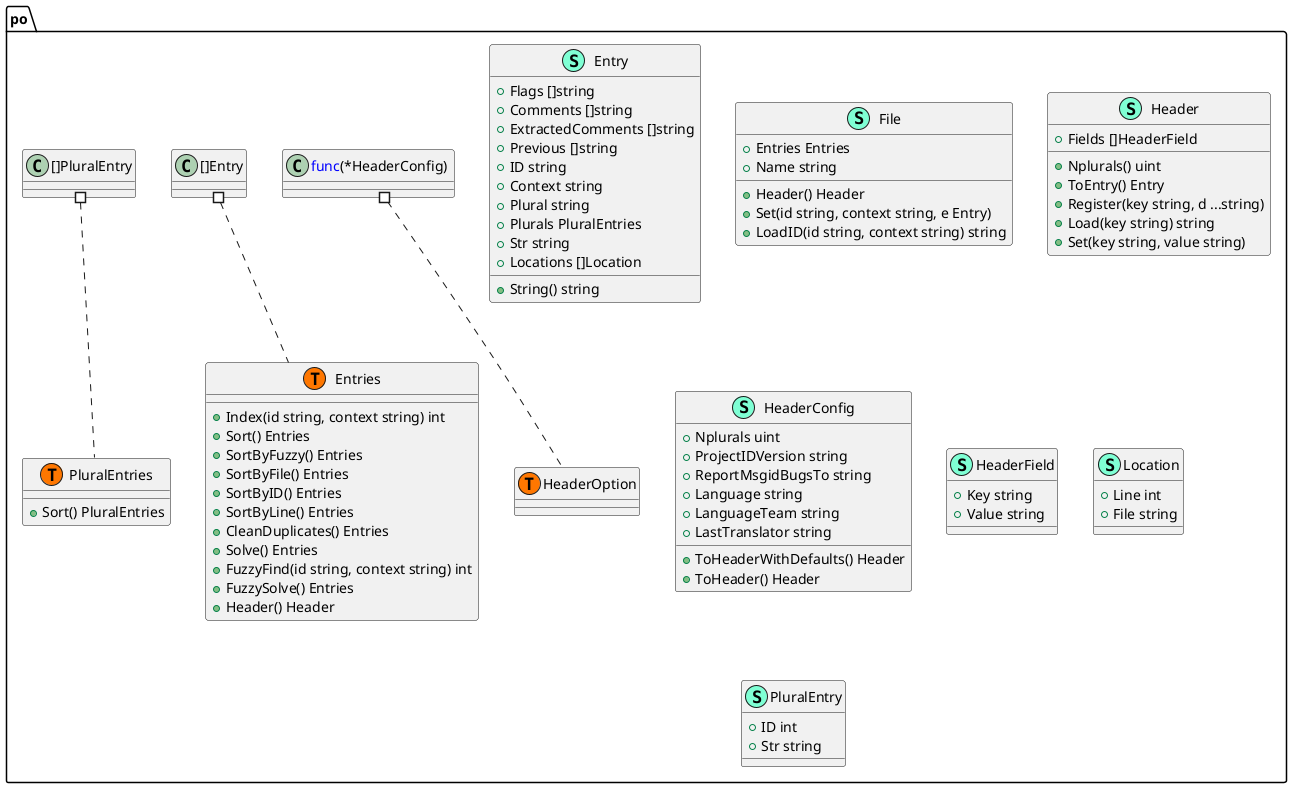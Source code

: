 @startuml
namespace po {
    class Entries << (S,Aquamarine) >> {
        + Index(id string, context string) int
        + Sort() Entries
        + SortByFuzzy() Entries
        + SortByFile() Entries
        + SortByID() Entries
        + SortByLine() Entries
        + CleanDuplicates() Entries
        + Solve() Entries
        + FuzzyFind(id string, context string) int
        + FuzzySolve() Entries
        + Header() Header

    }
    class Entry << (S,Aquamarine) >> {
        + Flags []string
        + Comments []string
        + ExtractedComments []string
        + Previous []string
        + ID string
        + Context string
        + Plural string
        + Plurals PluralEntries
        + Str string
        + Locations []Location

        + String() string

    }
    class File << (S,Aquamarine) >> {
        + Entries Entries
        + Name string

        + Header() Header
        + Set(id string, context string, e Entry) 
        + LoadID(id string, context string) string

    }
    class Header << (S,Aquamarine) >> {
        + Fields []HeaderField

        + Nplurals() uint
        + ToEntry() Entry
        + Register(key string, d ...string) 
        + Load(key string) string
        + Set(key string, value string) 

    }
    class HeaderConfig << (S,Aquamarine) >> {
        + Nplurals uint
        + ProjectIDVersion string
        + ReportMsgidBugsTo string
        + Language string
        + LanguageTeam string
        + LastTranslator string

        + ToHeaderWithDefaults() Header
        + ToHeader() Header

    }
    class HeaderField << (S,Aquamarine) >> {
        + Key string
        + Value string

    }
    class Location << (S,Aquamarine) >> {
        + Line int
        + File string

    }
    class PluralEntries << (S,Aquamarine) >> {
        + Sort() PluralEntries

    }
    class PluralEntry << (S,Aquamarine) >> {
        + ID int
        + Str string

    }
    class po.Entries << (T, #FF7700) >>  {
    }
    class po.HeaderOption << (T, #FF7700) >>  {
    }
    class po.PluralEntries << (T, #FF7700) >>  {
    }
}


"po.<font color=blue>func</font>(*HeaderConfig) " #.. "po.HeaderOption"
"po.[]Entry" #.. "po.Entries"
"po.[]PluralEntry" #.. "po.PluralEntries"
@enduml
